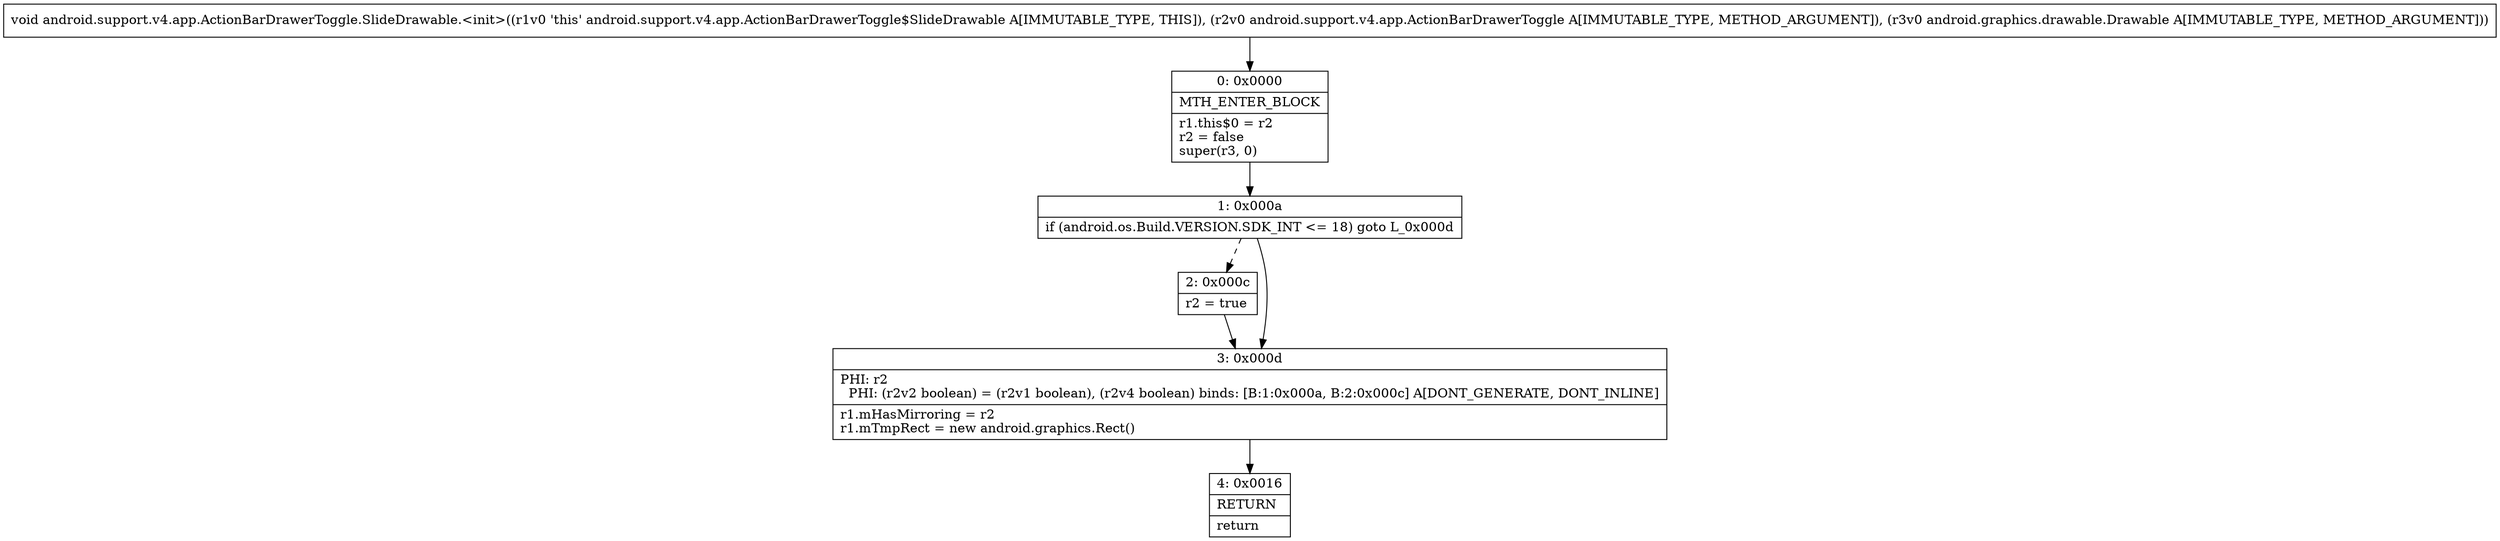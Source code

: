 digraph "CFG forandroid.support.v4.app.ActionBarDrawerToggle.SlideDrawable.\<init\>(Landroid\/support\/v4\/app\/ActionBarDrawerToggle;Landroid\/graphics\/drawable\/Drawable;)V" {
Node_0 [shape=record,label="{0\:\ 0x0000|MTH_ENTER_BLOCK\l|r1.this$0 = r2\lr2 = false\lsuper(r3, 0)\l}"];
Node_1 [shape=record,label="{1\:\ 0x000a|if (android.os.Build.VERSION.SDK_INT \<= 18) goto L_0x000d\l}"];
Node_2 [shape=record,label="{2\:\ 0x000c|r2 = true\l}"];
Node_3 [shape=record,label="{3\:\ 0x000d|PHI: r2 \l  PHI: (r2v2 boolean) = (r2v1 boolean), (r2v4 boolean) binds: [B:1:0x000a, B:2:0x000c] A[DONT_GENERATE, DONT_INLINE]\l|r1.mHasMirroring = r2\lr1.mTmpRect = new android.graphics.Rect()\l}"];
Node_4 [shape=record,label="{4\:\ 0x0016|RETURN\l|return\l}"];
MethodNode[shape=record,label="{void android.support.v4.app.ActionBarDrawerToggle.SlideDrawable.\<init\>((r1v0 'this' android.support.v4.app.ActionBarDrawerToggle$SlideDrawable A[IMMUTABLE_TYPE, THIS]), (r2v0 android.support.v4.app.ActionBarDrawerToggle A[IMMUTABLE_TYPE, METHOD_ARGUMENT]), (r3v0 android.graphics.drawable.Drawable A[IMMUTABLE_TYPE, METHOD_ARGUMENT])) }"];
MethodNode -> Node_0;
Node_0 -> Node_1;
Node_1 -> Node_2[style=dashed];
Node_1 -> Node_3;
Node_2 -> Node_3;
Node_3 -> Node_4;
}

